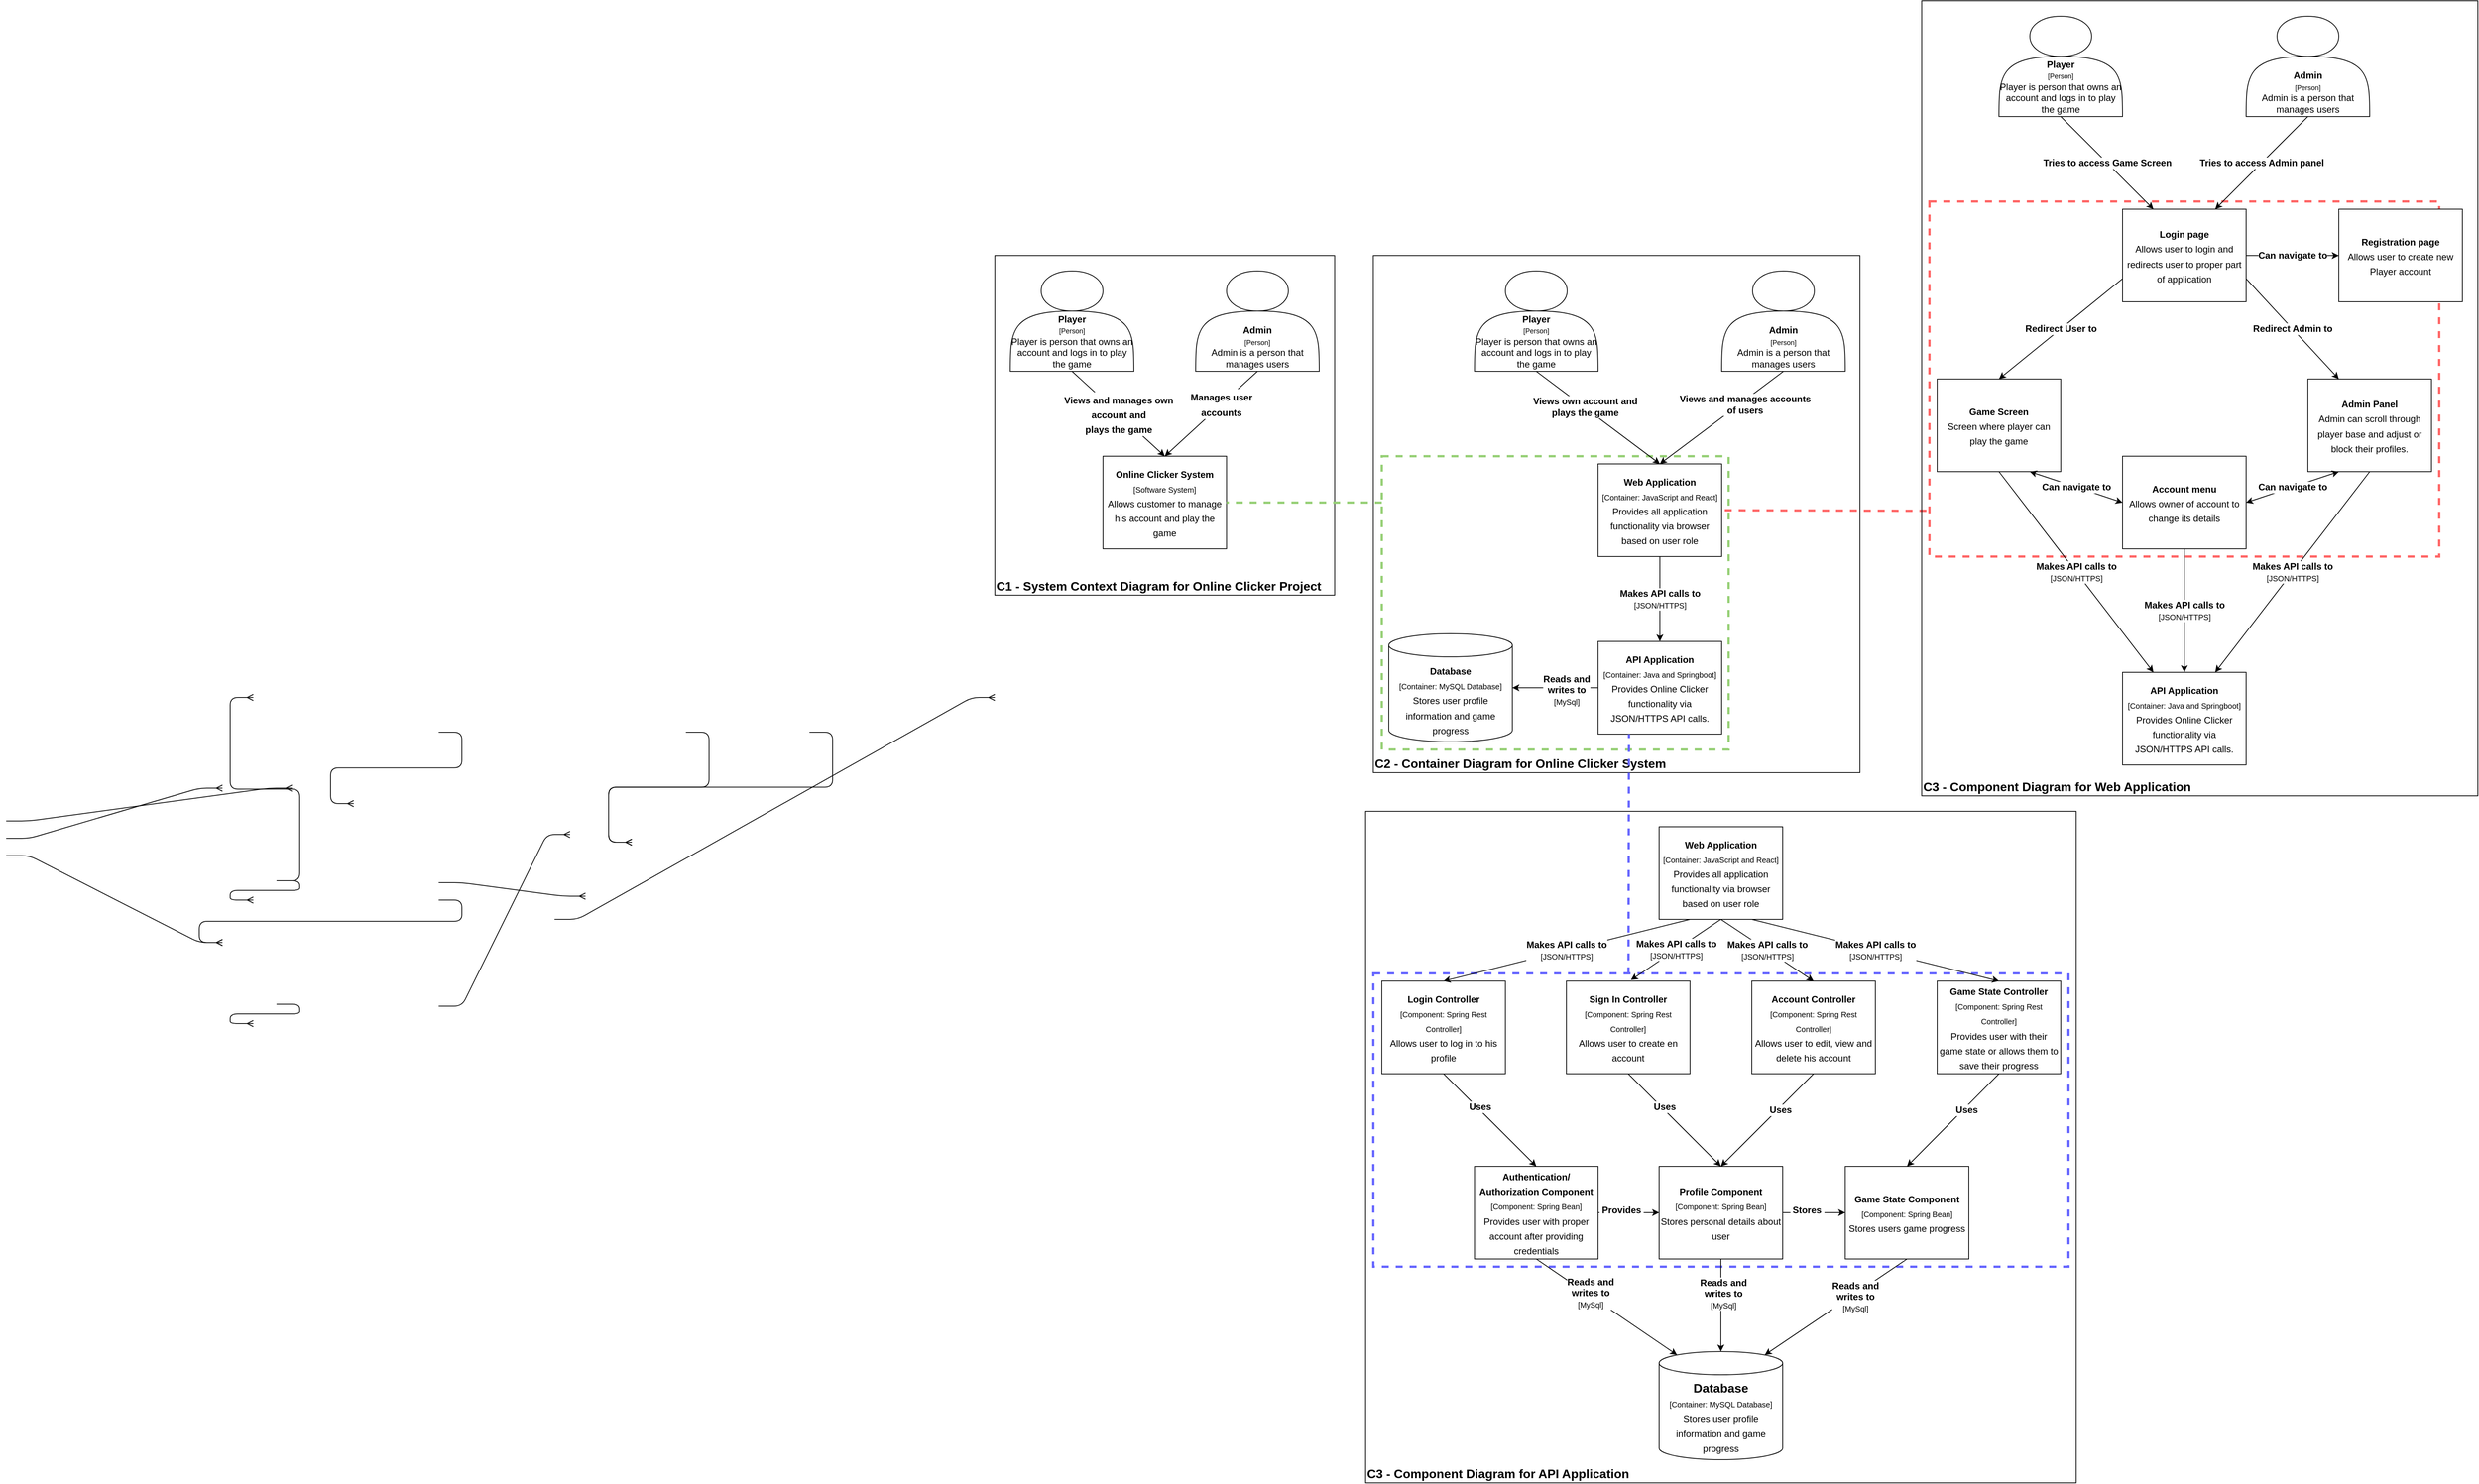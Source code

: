 <mxfile version="15.3.1" type="github">
  <diagram id="0ISwzXjFNcdZjciZv7q1" name="Page-1">
    <mxGraphModel dx="1185" dy="1831" grid="1" gridSize="10" guides="1" tooltips="1" connect="1" arrows="1" fold="1" page="1" pageScale="1" pageWidth="827" pageHeight="1169" math="0" shadow="0">
      <root>
        <mxCell id="0" />
        <mxCell id="1" parent="0" />
        <mxCell id="sYi6YhOPWc63ynp0zuxQ-147" value="" style="rounded=0;whiteSpace=wrap;html=1;fontSize=12;fillColor=none;verticalAlign=bottom;dashed=1;strokeColor=#FF6666;strokeWidth=3;" vertex="1" parent="1">
          <mxGeometry x="1350" y="-50" width="660" height="460" as="geometry" />
        </mxCell>
        <mxCell id="sYi6YhOPWc63ynp0zuxQ-122" value="&lt;span style=&quot;font-weight: 700&quot;&gt;C3 - Component Diagram for API Application&lt;/span&gt;" style="rounded=0;whiteSpace=wrap;html=1;fontSize=16;fillColor=none;verticalAlign=bottom;align=left;" vertex="1" parent="1">
          <mxGeometry x="620" y="740" width="920" height="870" as="geometry" />
        </mxCell>
        <mxCell id="sYi6YhOPWc63ynp0zuxQ-120" value="" style="rounded=0;whiteSpace=wrap;html=1;fontSize=12;fillColor=none;verticalAlign=bottom;dashed=1;strokeColor=#6666FF;strokeWidth=3;" vertex="1" parent="1">
          <mxGeometry x="630" y="950" width="900" height="380" as="geometry" />
        </mxCell>
        <mxCell id="sYi6YhOPWc63ynp0zuxQ-25" value="&lt;span style=&quot;font-weight: 700&quot;&gt;C2 - Container Diagram for Online Clicker System&lt;/span&gt;" style="rounded=0;whiteSpace=wrap;html=1;fontSize=16;fillColor=none;verticalAlign=bottom;align=left;" vertex="1" parent="1">
          <mxGeometry x="630" y="20" width="630" height="670" as="geometry" />
        </mxCell>
        <mxCell id="sYi6YhOPWc63ynp0zuxQ-30" value="" style="rounded=0;whiteSpace=wrap;html=1;fontSize=12;fillColor=none;verticalAlign=bottom;dashed=1;strokeColor=#97D077;strokeWidth=3;" vertex="1" parent="1">
          <mxGeometry x="641" y="280" width="449" height="380" as="geometry" />
        </mxCell>
        <mxCell id="sYi6YhOPWc63ynp0zuxQ-7" value="&lt;span style=&quot;font-weight: 700&quot;&gt;C1 - System Context Diagram for Online Clicker Project&lt;/span&gt;" style="rounded=0;whiteSpace=wrap;html=1;fontSize=16;fillColor=none;verticalAlign=bottom;align=left;" vertex="1" parent="1">
          <mxGeometry x="140" y="20" width="440" height="440" as="geometry" />
        </mxCell>
        <mxCell id="sYi6YhOPWc63ynp0zuxQ-5" value="&lt;font style=&quot;font-size: 12px&quot;&gt;&lt;b&gt;Views and manages own&lt;br&gt;account and &lt;br&gt;plays the game&lt;/b&gt;&lt;/font&gt;" style="rounded=0;orthogonalLoop=1;jettySize=auto;html=1;entryX=0.5;entryY=0;entryDx=0;entryDy=0;fontSize=16;exitX=0.5;exitY=1;exitDx=0;exitDy=0;" edge="1" parent="1" source="sYi6YhOPWc63ynp0zuxQ-1" target="sYi6YhOPWc63ynp0zuxQ-4">
          <mxGeometry relative="1" as="geometry" />
        </mxCell>
        <mxCell id="sYi6YhOPWc63ynp0zuxQ-1" value="&lt;b&gt;Player&lt;br&gt;&lt;/b&gt;&lt;font style=&quot;font-size: 9px&quot;&gt;[Person]&lt;br&gt;&lt;/font&gt;Player is person that owns an account and logs in to play the game" style="shape=actor;whiteSpace=wrap;html=1;verticalAlign=bottom;" vertex="1" parent="1">
          <mxGeometry x="160" y="40" width="160" height="130" as="geometry" />
        </mxCell>
        <mxCell id="sYi6YhOPWc63ynp0zuxQ-4" value="&lt;font&gt;&lt;b&gt;&lt;span style=&quot;font-size: 12px&quot;&gt;Online Clicker System&lt;/span&gt;&lt;br&gt;&lt;/b&gt;&lt;font style=&quot;font-size: 10px&quot;&gt;[Software System]&lt;/font&gt;&lt;br&gt;&lt;span style=&quot;font-size: 12px&quot;&gt;Allows customer to manage his account and play the game&lt;/span&gt;&lt;/font&gt;" style="rounded=0;whiteSpace=wrap;html=1;fontSize=16;verticalAlign=middle;" vertex="1" parent="1">
          <mxGeometry x="280" y="280" width="160" height="120" as="geometry" />
        </mxCell>
        <mxCell id="sYi6YhOPWc63ynp0zuxQ-19" style="edgeStyle=none;rounded=0;orthogonalLoop=1;jettySize=auto;html=1;fontSize=12;exitX=0.5;exitY=1;exitDx=0;exitDy=0;entryX=0.5;entryY=0;entryDx=0;entryDy=0;" edge="1" parent="1" source="sYi6YhOPWc63ynp0zuxQ-8" target="sYi6YhOPWc63ynp0zuxQ-9">
          <mxGeometry relative="1" as="geometry">
            <mxPoint x="1090" y="90" as="targetPoint" />
          </mxGeometry>
        </mxCell>
        <mxCell id="sYi6YhOPWc63ynp0zuxQ-23" value="&lt;b&gt;Views own account and&lt;br&gt;plays the game&lt;br&gt;&lt;/b&gt;" style="edgeLabel;html=1;align=center;verticalAlign=middle;resizable=0;points=[];fontSize=12;" vertex="1" connectable="0" parent="sYi6YhOPWc63ynp0zuxQ-19">
          <mxGeometry x="-0.226" y="1" relative="1" as="geometry">
            <mxPoint as="offset" />
          </mxGeometry>
        </mxCell>
        <mxCell id="sYi6YhOPWc63ynp0zuxQ-8" value="&lt;b&gt;Player&lt;br&gt;&lt;/b&gt;&lt;font style=&quot;font-size: 9px&quot;&gt;[Person]&lt;br&gt;&lt;/font&gt;Player is person that owns an account and logs in to play the game" style="shape=actor;whiteSpace=wrap;html=1;verticalAlign=bottom;" vertex="1" parent="1">
          <mxGeometry x="761" y="40" width="160" height="130" as="geometry" />
        </mxCell>
        <mxCell id="sYi6YhOPWc63ynp0zuxQ-16" value="&lt;b&gt;Makes API calls to&lt;/b&gt;&lt;br&gt;&lt;font style=&quot;font-size: 10px&quot;&gt;[JSON/HTTPS]&lt;/font&gt;" style="edgeStyle=none;rounded=0;orthogonalLoop=1;jettySize=auto;html=1;entryX=0.5;entryY=0;entryDx=0;entryDy=0;fontSize=12;" edge="1" parent="1" source="sYi6YhOPWc63ynp0zuxQ-9" target="sYi6YhOPWc63ynp0zuxQ-10">
          <mxGeometry relative="1" as="geometry" />
        </mxCell>
        <mxCell id="sYi6YhOPWc63ynp0zuxQ-9" value="&lt;b&gt;&lt;font style=&quot;font-size: 12px&quot;&gt;Web Application&lt;/font&gt;&lt;/b&gt;&lt;br&gt;&lt;span style=&quot;font-size: 10px&quot;&gt;[Container: JavaScript and React]&lt;/span&gt;&lt;br&gt;&lt;font style=&quot;font-size: 12px&quot;&gt;Provides all application functionality via browser based on user role&lt;/font&gt;" style="rounded=0;whiteSpace=wrap;html=1;fontSize=16;verticalAlign=middle;" vertex="1" parent="1">
          <mxGeometry x="921" y="290" width="160" height="120" as="geometry" />
        </mxCell>
        <mxCell id="sYi6YhOPWc63ynp0zuxQ-21" style="edgeStyle=none;rounded=0;orthogonalLoop=1;jettySize=auto;html=1;entryX=1;entryY=0.5;entryDx=0;entryDy=0;entryPerimeter=0;fontSize=12;" edge="1" parent="1" source="sYi6YhOPWc63ynp0zuxQ-10" target="sYi6YhOPWc63ynp0zuxQ-11">
          <mxGeometry relative="1" as="geometry" />
        </mxCell>
        <mxCell id="sYi6YhOPWc63ynp0zuxQ-22" value="&lt;b&gt;Reads and&lt;/b&gt;&lt;br&gt;&lt;b&gt;writes to&lt;/b&gt;&lt;br&gt;&lt;font style=&quot;font-size: 10px&quot;&gt;[MySql]&lt;/font&gt;" style="edgeLabel;html=1;align=center;verticalAlign=middle;resizable=0;points=[];fontSize=12;" vertex="1" connectable="0" parent="sYi6YhOPWc63ynp0zuxQ-21">
          <mxGeometry x="-0.25" y="3" relative="1" as="geometry">
            <mxPoint as="offset" />
          </mxGeometry>
        </mxCell>
        <mxCell id="sYi6YhOPWc63ynp0zuxQ-10" value="&lt;span style=&quot;font-size: 12px&quot;&gt;&lt;b&gt;API Application&lt;/b&gt;&lt;/span&gt;&lt;br&gt;&lt;font style=&quot;font-size: 10px&quot;&gt;[Container: Java and Springboot]&lt;/font&gt;&lt;br&gt;&lt;span style=&quot;font-size: 12px&quot;&gt;Provides Online Clicker functionality via JSON/HTTPS API calls.&lt;/span&gt;" style="rounded=0;whiteSpace=wrap;html=1;fontSize=16;verticalAlign=middle;" vertex="1" parent="1">
          <mxGeometry x="921" y="520" width="160" height="120" as="geometry" />
        </mxCell>
        <mxCell id="sYi6YhOPWc63ynp0zuxQ-11" value="&lt;b&gt;&lt;font style=&quot;font-size: 12px&quot;&gt;Database&lt;/font&gt;&lt;/b&gt;&lt;br&gt;&lt;font style=&quot;font-size: 10px&quot;&gt;[Container: MySQL Database]&lt;/font&gt;&lt;br&gt;&lt;font style=&quot;font-size: 12px&quot;&gt;Stores user profile information and game progress&lt;/font&gt;" style="shape=cylinder3;whiteSpace=wrap;html=1;boundedLbl=1;backgroundOutline=1;size=15;fontSize=16;fillColor=none;verticalAlign=bottom;" vertex="1" parent="1">
          <mxGeometry x="650" y="510" width="160" height="140" as="geometry" />
        </mxCell>
        <mxCell id="sYi6YhOPWc63ynp0zuxQ-13" style="edgeStyle=none;rounded=0;orthogonalLoop=1;jettySize=auto;html=1;entryX=0.5;entryY=0;entryDx=0;entryDy=0;fontSize=16;exitX=0.5;exitY=1;exitDx=0;exitDy=0;" edge="1" parent="1" source="sYi6YhOPWc63ynp0zuxQ-12" target="sYi6YhOPWc63ynp0zuxQ-4">
          <mxGeometry relative="1" as="geometry" />
        </mxCell>
        <mxCell id="sYi6YhOPWc63ynp0zuxQ-14" value="&lt;font style=&quot;font-size: 12px&quot;&gt;&lt;b&gt;Manages user &lt;br&gt;accounts&lt;/b&gt;&lt;/font&gt;" style="edgeLabel;html=1;align=center;verticalAlign=middle;resizable=0;points=[];fontSize=16;" vertex="1" connectable="0" parent="sYi6YhOPWc63ynp0zuxQ-13">
          <mxGeometry x="-0.226" y="-1" relative="1" as="geometry">
            <mxPoint as="offset" />
          </mxGeometry>
        </mxCell>
        <mxCell id="sYi6YhOPWc63ynp0zuxQ-12" value="&lt;b&gt;Admin&lt;br&gt;&lt;/b&gt;&lt;font style=&quot;font-size: 9px&quot;&gt;[Person]&lt;br&gt;&lt;/font&gt;Admin is a person that manages users" style="shape=actor;whiteSpace=wrap;html=1;verticalAlign=bottom;" vertex="1" parent="1">
          <mxGeometry x="400" y="40" width="160" height="130" as="geometry" />
        </mxCell>
        <mxCell id="sYi6YhOPWc63ynp0zuxQ-20" style="edgeStyle=none;rounded=0;orthogonalLoop=1;jettySize=auto;html=1;entryX=0.5;entryY=0;entryDx=0;entryDy=0;fontSize=12;exitX=0.5;exitY=1;exitDx=0;exitDy=0;" edge="1" parent="1" source="sYi6YhOPWc63ynp0zuxQ-15" target="sYi6YhOPWc63ynp0zuxQ-9">
          <mxGeometry relative="1" as="geometry" />
        </mxCell>
        <mxCell id="sYi6YhOPWc63ynp0zuxQ-24" value="&lt;b&gt;Views and manages accounts&lt;br&gt;of users&lt;br&gt;&lt;/b&gt;" style="edgeLabel;html=1;align=center;verticalAlign=middle;resizable=0;points=[];fontSize=12;" vertex="1" connectable="0" parent="sYi6YhOPWc63ynp0zuxQ-20">
          <mxGeometry x="-0.346" y="4" relative="1" as="geometry">
            <mxPoint as="offset" />
          </mxGeometry>
        </mxCell>
        <mxCell id="sYi6YhOPWc63ynp0zuxQ-15" value="&lt;b&gt;Admin&lt;br&gt;&lt;/b&gt;&lt;font style=&quot;font-size: 9px&quot;&gt;[Person]&lt;br&gt;&lt;/font&gt;Admin is a person that manages users" style="shape=actor;whiteSpace=wrap;html=1;verticalAlign=bottom;" vertex="1" parent="1">
          <mxGeometry x="1081" y="40" width="160" height="130" as="geometry" />
        </mxCell>
        <mxCell id="sYi6YhOPWc63ynp0zuxQ-32" value="" style="endArrow=none;dashed=1;html=1;strokeWidth=3;fontSize=12;entryX=1;entryY=0.5;entryDx=0;entryDy=0;strokeColor=#97D077;" edge="1" parent="1" target="sYi6YhOPWc63ynp0zuxQ-4">
          <mxGeometry width="50" height="50" relative="1" as="geometry">
            <mxPoint x="641" y="340" as="sourcePoint" />
            <mxPoint x="880" y="440" as="targetPoint" />
          </mxGeometry>
        </mxCell>
        <mxCell id="sYi6YhOPWc63ynp0zuxQ-48" value="" style="edgeStyle=entityRelationEdgeStyle;fontSize=12;html=1;endArrow=ERmany;exitX=1;exitY=0.25;exitDx=0;exitDy=0;entryX=0;entryY=0.25;entryDx=0;entryDy=0;" edge="1" parent="1" target="sYi6YhOPWc63ynp0zuxQ-44">
          <mxGeometry width="100" height="100" relative="1" as="geometry">
            <mxPoint x="-1140" y="752.5" as="sourcePoint" />
            <mxPoint x="-770" y="710" as="targetPoint" />
          </mxGeometry>
        </mxCell>
        <mxCell id="sYi6YhOPWc63ynp0zuxQ-49" value="" style="edgeStyle=entityRelationEdgeStyle;fontSize=12;html=1;endArrow=ERmany;exitX=1;exitY=0.5;exitDx=0;exitDy=0;" edge="1" parent="1" target="sYi6YhOPWc63ynp0zuxQ-46">
          <mxGeometry width="100" height="100" relative="1" as="geometry">
            <mxPoint x="-1140" y="775.0" as="sourcePoint" />
            <mxPoint x="-860" y="710" as="targetPoint" />
          </mxGeometry>
        </mxCell>
        <mxCell id="sYi6YhOPWc63ynp0zuxQ-50" value="" style="edgeStyle=entityRelationEdgeStyle;fontSize=12;html=1;endArrow=ERmany;entryX=0;entryY=0.25;entryDx=0;entryDy=0;exitX=1;exitY=0.75;exitDx=0;exitDy=0;" edge="1" parent="1" target="sYi6YhOPWc63ynp0zuxQ-40">
          <mxGeometry width="100" height="100" relative="1" as="geometry">
            <mxPoint x="-580" y="637.5" as="sourcePoint" />
            <mxPoint x="-690" y="730" as="targetPoint" />
          </mxGeometry>
        </mxCell>
        <mxCell id="sYi6YhOPWc63ynp0zuxQ-51" value="" style="edgeStyle=entityRelationEdgeStyle;fontSize=12;html=1;endArrow=ERmany;exitX=0;exitY=0.25;exitDx=0;exitDy=0;entryX=1;entryY=0.5;entryDx=0;entryDy=0;" edge="1" parent="1" source="sYi6YhOPWc63ynp0zuxQ-42">
          <mxGeometry width="100" height="100" relative="1" as="geometry">
            <mxPoint x="-790" y="830" as="sourcePoint" />
            <mxPoint x="-820" y="855.0" as="targetPoint" />
          </mxGeometry>
        </mxCell>
        <mxCell id="sYi6YhOPWc63ynp0zuxQ-52" value="" style="edgeStyle=entityRelationEdgeStyle;fontSize=12;html=1;endArrow=ERmany;entryX=1;entryY=0.25;entryDx=0;entryDy=0;exitX=0;exitY=0.75;exitDx=0;exitDy=0;" edge="1" parent="1" source="sYi6YhOPWc63ynp0zuxQ-36">
          <mxGeometry width="100" height="100" relative="1" as="geometry">
            <mxPoint x="-790" y="830" as="sourcePoint" />
            <mxPoint x="-820" y="592.5" as="targetPoint" />
          </mxGeometry>
        </mxCell>
        <mxCell id="sYi6YhOPWc63ynp0zuxQ-55" value="" style="edgeStyle=entityRelationEdgeStyle;fontSize=12;html=1;endArrow=ERmany;entryX=0;entryY=0.25;entryDx=0;entryDy=0;exitX=1;exitY=0.75;exitDx=0;exitDy=0;" edge="1" parent="1" target="sYi6YhOPWc63ynp0zuxQ-58">
          <mxGeometry width="100" height="100" relative="1" as="geometry">
            <mxPoint x="-100" y="637.5" as="sourcePoint" />
            <mxPoint x="-330" y="780" as="targetPoint" />
          </mxGeometry>
        </mxCell>
        <mxCell id="sYi6YhOPWc63ynp0zuxQ-56" value="" style="edgeStyle=entityRelationEdgeStyle;fontSize=12;html=1;endArrow=ERmany;entryX=1;entryY=0.25;entryDx=0;entryDy=0;exitX=0;exitY=0.75;exitDx=0;exitDy=0;" edge="1" parent="1" target="sYi6YhOPWc63ynp0zuxQ-40">
          <mxGeometry width="100" height="100" relative="1" as="geometry">
            <mxPoint x="-260" y="637.5" as="sourcePoint" />
            <mxPoint x="-330" y="780" as="targetPoint" />
          </mxGeometry>
        </mxCell>
        <mxCell id="sYi6YhOPWc63ynp0zuxQ-59" value="" style="edgeStyle=entityRelationEdgeStyle;fontSize=12;html=1;endArrow=ERmany;entryX=1;entryY=0.25;entryDx=0;entryDy=0;exitX=0;exitY=0.75;exitDx=0;exitDy=0;" edge="1" parent="1" source="sYi6YhOPWc63ynp0zuxQ-38">
          <mxGeometry width="100" height="100" relative="1" as="geometry">
            <mxPoint x="-430" y="880" as="sourcePoint" />
            <mxPoint x="140" y="592.5" as="targetPoint" />
          </mxGeometry>
        </mxCell>
        <mxCell id="sYi6YhOPWc63ynp0zuxQ-66" value="" style="edgeStyle=entityRelationEdgeStyle;fontSize=12;html=1;endArrow=ERmany;exitX=0;exitY=0.25;exitDx=0;exitDy=0;entryX=1;entryY=0.5;entryDx=0;entryDy=0;" edge="1" parent="1" source="sYi6YhOPWc63ynp0zuxQ-63">
          <mxGeometry width="100" height="100" relative="1" as="geometry">
            <mxPoint x="-790" y="990" as="sourcePoint" />
            <mxPoint x="-820" y="1015" as="targetPoint" />
          </mxGeometry>
        </mxCell>
        <mxCell id="sYi6YhOPWc63ynp0zuxQ-67" value="" style="edgeStyle=entityRelationEdgeStyle;fontSize=12;html=1;endArrow=ERmany;entryX=1;entryY=0;entryDx=0;entryDy=0;exitX=1;exitY=0.5;exitDx=0;exitDy=0;" edge="1" parent="1" target="sYi6YhOPWc63ynp0zuxQ-63">
          <mxGeometry width="100" height="100" relative="1" as="geometry">
            <mxPoint x="-580" y="855.0" as="sourcePoint" />
            <mxPoint x="-860" y="910" as="targetPoint" />
          </mxGeometry>
        </mxCell>
        <mxCell id="sYi6YhOPWc63ynp0zuxQ-68" value="" style="edgeStyle=entityRelationEdgeStyle;fontSize=12;html=1;endArrow=ERmany;entryX=0;entryY=0.25;entryDx=0;entryDy=0;exitX=1;exitY=0.75;exitDx=0;exitDy=0;" edge="1" parent="1" target="sYi6YhOPWc63ynp0zuxQ-65">
          <mxGeometry width="100" height="100" relative="1" as="geometry">
            <mxPoint x="-1140" y="797.5" as="sourcePoint" />
            <mxPoint x="-860" y="910" as="targetPoint" />
          </mxGeometry>
        </mxCell>
        <mxCell id="sYi6YhOPWc63ynp0zuxQ-71" value="" style="edgeStyle=entityRelationEdgeStyle;fontSize=12;html=1;endArrow=ERmany;exitX=1;exitY=0.25;exitDx=0;exitDy=0;entryX=0;entryY=0.5;entryDx=0;entryDy=0;" edge="1" parent="1" target="sYi6YhOPWc63ynp0zuxQ-70">
          <mxGeometry width="100" height="100" relative="1" as="geometry">
            <mxPoint x="-580" y="992.5" as="sourcePoint" />
            <mxPoint x="-410" y="770" as="targetPoint" />
          </mxGeometry>
        </mxCell>
        <mxCell id="sYi6YhOPWc63ynp0zuxQ-76" value="" style="edgeStyle=entityRelationEdgeStyle;fontSize=12;html=1;endArrow=ERmany;entryX=0;entryY=0.75;entryDx=0;entryDy=0;exitX=1;exitY=0.25;exitDx=0;exitDy=0;" edge="1" parent="1" target="sYi6YhOPWc63ynp0zuxQ-75">
          <mxGeometry width="100" height="100" relative="1" as="geometry">
            <mxPoint x="-580" y="832.5" as="sourcePoint" />
            <mxPoint x="-390" y="850" as="targetPoint" />
          </mxGeometry>
        </mxCell>
        <mxCell id="sYi6YhOPWc63ynp0zuxQ-80" value="&lt;b&gt;Database&lt;/b&gt;&lt;br&gt;&lt;font style=&quot;font-size: 10px&quot;&gt;[Container: MySQL Database]&lt;/font&gt;&lt;br&gt;&lt;font style=&quot;font-size: 12px&quot;&gt;Stores user profile information and game progress&lt;/font&gt;" style="shape=cylinder3;whiteSpace=wrap;html=1;boundedLbl=1;backgroundOutline=1;size=15;fontSize=16;fillColor=none;verticalAlign=bottom;" vertex="1" parent="1">
          <mxGeometry x="1000" y="1440" width="160" height="140" as="geometry" />
        </mxCell>
        <mxCell id="sYi6YhOPWc63ynp0zuxQ-81" value="&lt;b&gt;&lt;font style=&quot;font-size: 12px&quot;&gt;Web Application&lt;/font&gt;&lt;/b&gt;&lt;br&gt;&lt;span style=&quot;font-size: 10px&quot;&gt;[Container: JavaScript and React]&lt;/span&gt;&lt;br&gt;&lt;font style=&quot;font-size: 12px&quot;&gt;Provides all application functionality via browser based on user role&lt;/font&gt;" style="rounded=0;whiteSpace=wrap;html=1;fontSize=16;verticalAlign=middle;" vertex="1" parent="1">
          <mxGeometry x="1000" y="760" width="160" height="120" as="geometry" />
        </mxCell>
        <mxCell id="sYi6YhOPWc63ynp0zuxQ-82" value="&lt;span style=&quot;font-size: 12px&quot;&gt;&lt;b&gt;Sign In Controller&lt;/b&gt;&lt;/span&gt;&lt;br&gt;&lt;span style=&quot;font-size: 10px&quot;&gt;[Component: Spring Rest Controller]&lt;/span&gt;&lt;br&gt;&lt;font style=&quot;font-size: 12px&quot;&gt;Allows user to create en account&lt;/font&gt;" style="rounded=0;whiteSpace=wrap;html=1;fontSize=16;verticalAlign=middle;" vertex="1" parent="1">
          <mxGeometry x="880" y="960" width="160" height="120" as="geometry" />
        </mxCell>
        <mxCell id="sYi6YhOPWc63ynp0zuxQ-83" value="&lt;span style=&quot;font-weight: bold ; font-size: 12px&quot;&gt;Login Controller&lt;/span&gt;&lt;br&gt;&lt;font style=&quot;font-size: 10px&quot;&gt;[Component: Spring Rest Controller]&lt;/font&gt;&lt;br&gt;&lt;span style=&quot;font-size: 12px&quot;&gt;Allows user to log in to his profile&lt;/span&gt;" style="rounded=0;whiteSpace=wrap;html=1;fontSize=16;verticalAlign=middle;" vertex="1" parent="1">
          <mxGeometry x="641" y="960" width="160" height="120" as="geometry" />
        </mxCell>
        <mxCell id="sYi6YhOPWc63ynp0zuxQ-84" value="&lt;span style=&quot;font-size: 12px&quot;&gt;&lt;b&gt;Game State Controller&lt;/b&gt;&lt;/span&gt;&lt;br&gt;&lt;font style=&quot;font-size: 10px&quot;&gt;[Component: Spring Rest Controller]&lt;/font&gt;&lt;br&gt;&lt;span style=&quot;font-size: 12px&quot;&gt;Provides user with their game state or allows them to save their progress&lt;/span&gt;" style="rounded=0;whiteSpace=wrap;html=1;fontSize=16;verticalAlign=middle;" vertex="1" parent="1">
          <mxGeometry x="1360" y="960" width="160" height="120" as="geometry" />
        </mxCell>
        <mxCell id="sYi6YhOPWc63ynp0zuxQ-85" value="&lt;span style=&quot;font-size: 12px&quot;&gt;&lt;b&gt;Authentication/ Authorization Component&lt;/b&gt;&lt;/span&gt;&lt;br&gt;&lt;font style=&quot;font-size: 10px&quot;&gt;[Component: Spring Bean]&lt;/font&gt;&lt;br&gt;&lt;span style=&quot;font-size: 12px&quot;&gt;Provides user with proper account after providing credentials&lt;/span&gt;" style="rounded=0;whiteSpace=wrap;html=1;fontSize=16;verticalAlign=middle;" vertex="1" parent="1">
          <mxGeometry x="761" y="1200" width="160" height="120" as="geometry" />
        </mxCell>
        <mxCell id="sYi6YhOPWc63ynp0zuxQ-86" value="&lt;span style=&quot;font-size: 12px&quot;&gt;&lt;b&gt;Profile Component&lt;/b&gt;&lt;/span&gt;&lt;br&gt;&lt;font style=&quot;font-size: 10px&quot;&gt;[Component: Spring Bean]&lt;/font&gt;&lt;br&gt;&lt;span style=&quot;font-size: 12px&quot;&gt;Stores personal details about user&lt;/span&gt;" style="rounded=0;whiteSpace=wrap;html=1;fontSize=16;verticalAlign=middle;" vertex="1" parent="1">
          <mxGeometry x="1000" y="1200" width="160" height="120" as="geometry" />
        </mxCell>
        <mxCell id="sYi6YhOPWc63ynp0zuxQ-87" style="edgeStyle=none;rounded=0;orthogonalLoop=1;jettySize=auto;html=1;entryX=0.5;entryY=0;entryDx=0;entryDy=0;entryPerimeter=0;fontSize=12;exitX=0.5;exitY=1;exitDx=0;exitDy=0;" edge="1" parent="1" source="sYi6YhOPWc63ynp0zuxQ-86" target="sYi6YhOPWc63ynp0zuxQ-80">
          <mxGeometry relative="1" as="geometry">
            <mxPoint x="820" y="1450" as="sourcePoint" />
            <mxPoint x="641" y="1450" as="targetPoint" />
          </mxGeometry>
        </mxCell>
        <mxCell id="sYi6YhOPWc63ynp0zuxQ-88" value="&lt;b&gt;Reads and&lt;/b&gt;&lt;br&gt;&lt;b&gt;writes to&lt;/b&gt;&lt;br&gt;&lt;font style=&quot;font-size: 10px&quot;&gt;[MySql]&lt;/font&gt;" style="edgeLabel;html=1;align=center;verticalAlign=middle;resizable=0;points=[];fontSize=12;" vertex="1" connectable="0" parent="sYi6YhOPWc63ynp0zuxQ-87">
          <mxGeometry x="-0.25" y="3" relative="1" as="geometry">
            <mxPoint as="offset" />
          </mxGeometry>
        </mxCell>
        <mxCell id="sYi6YhOPWc63ynp0zuxQ-89" style="edgeStyle=none;rounded=0;orthogonalLoop=1;jettySize=auto;html=1;entryX=0.145;entryY=0;entryDx=0;entryDy=4.35;entryPerimeter=0;fontSize=12;exitX=0.5;exitY=1;exitDx=0;exitDy=0;" edge="1" parent="1" source="sYi6YhOPWc63ynp0zuxQ-85" target="sYi6YhOPWc63ynp0zuxQ-80">
          <mxGeometry relative="1" as="geometry">
            <mxPoint x="1210" y="1330" as="sourcePoint" />
            <mxPoint x="1126.8" y="1454.35" as="targetPoint" />
          </mxGeometry>
        </mxCell>
        <mxCell id="sYi6YhOPWc63ynp0zuxQ-90" value="&lt;b&gt;Reads and&lt;/b&gt;&lt;br&gt;&lt;b&gt;writes to&lt;/b&gt;&lt;br&gt;&lt;font style=&quot;font-size: 10px&quot;&gt;[MySql]&lt;/font&gt;" style="edgeLabel;html=1;align=center;verticalAlign=middle;resizable=0;points=[];fontSize=12;" vertex="1" connectable="0" parent="sYi6YhOPWc63ynp0zuxQ-89">
          <mxGeometry x="-0.25" y="3" relative="1" as="geometry">
            <mxPoint as="offset" />
          </mxGeometry>
        </mxCell>
        <mxCell id="sYi6YhOPWc63ynp0zuxQ-93" style="edgeStyle=none;rounded=0;orthogonalLoop=1;jettySize=auto;html=1;fontSize=12;exitX=0.5;exitY=1;exitDx=0;exitDy=0;entryX=0.5;entryY=0;entryDx=0;entryDy=0;" edge="1" parent="1" source="sYi6YhOPWc63ynp0zuxQ-82" target="sYi6YhOPWc63ynp0zuxQ-86">
          <mxGeometry relative="1" as="geometry">
            <mxPoint x="1210" y="1330" as="sourcePoint" />
            <mxPoint x="1200" y="1200" as="targetPoint" />
          </mxGeometry>
        </mxCell>
        <mxCell id="sYi6YhOPWc63ynp0zuxQ-94" value="&lt;b&gt;Uses&lt;/b&gt;" style="edgeLabel;html=1;align=center;verticalAlign=middle;resizable=0;points=[];fontSize=12;" vertex="1" connectable="0" parent="sYi6YhOPWc63ynp0zuxQ-93">
          <mxGeometry x="-0.25" y="3" relative="1" as="geometry">
            <mxPoint as="offset" />
          </mxGeometry>
        </mxCell>
        <mxCell id="sYi6YhOPWc63ynp0zuxQ-95" style="edgeStyle=none;rounded=0;orthogonalLoop=1;jettySize=auto;html=1;entryX=0.5;entryY=0;entryDx=0;entryDy=0;fontSize=12;exitX=0.5;exitY=1;exitDx=0;exitDy=0;" edge="1" parent="1" source="sYi6YhOPWc63ynp0zuxQ-84" target="sYi6YhOPWc63ynp0zuxQ-99">
          <mxGeometry relative="1" as="geometry">
            <mxPoint x="1220" y="1340" as="sourcePoint" />
            <mxPoint x="1136.8" y="1464.35" as="targetPoint" />
          </mxGeometry>
        </mxCell>
        <mxCell id="sYi6YhOPWc63ynp0zuxQ-96" value="&lt;b&gt;Uses&lt;/b&gt;" style="edgeLabel;html=1;align=center;verticalAlign=middle;resizable=0;points=[];fontSize=12;" vertex="1" connectable="0" parent="sYi6YhOPWc63ynp0zuxQ-95">
          <mxGeometry x="-0.25" y="3" relative="1" as="geometry">
            <mxPoint as="offset" />
          </mxGeometry>
        </mxCell>
        <mxCell id="sYi6YhOPWc63ynp0zuxQ-97" style="edgeStyle=none;rounded=0;orthogonalLoop=1;jettySize=auto;html=1;fontSize=12;exitX=0.5;exitY=1;exitDx=0;exitDy=0;entryX=0.5;entryY=0;entryDx=0;entryDy=0;" edge="1" parent="1" source="sYi6YhOPWc63ynp0zuxQ-83" target="sYi6YhOPWc63ynp0zuxQ-85">
          <mxGeometry relative="1" as="geometry">
            <mxPoint x="1230" y="1350" as="sourcePoint" />
            <mxPoint x="920" y="1200" as="targetPoint" />
          </mxGeometry>
        </mxCell>
        <mxCell id="sYi6YhOPWc63ynp0zuxQ-98" value="&lt;b&gt;Uses&lt;/b&gt;" style="edgeLabel;html=1;align=center;verticalAlign=middle;resizable=0;points=[];fontSize=12;" vertex="1" connectable="0" parent="sYi6YhOPWc63ynp0zuxQ-97">
          <mxGeometry x="-0.25" y="3" relative="1" as="geometry">
            <mxPoint as="offset" />
          </mxGeometry>
        </mxCell>
        <mxCell id="sYi6YhOPWc63ynp0zuxQ-99" value="&lt;span style=&quot;font-size: 12px&quot;&gt;&lt;b&gt;Game State Component&lt;/b&gt;&lt;/span&gt;&lt;br&gt;&lt;font style=&quot;font-size: 10px&quot;&gt;[Component: Spring Bean]&lt;/font&gt;&lt;br&gt;&lt;span style=&quot;font-size: 12px&quot;&gt;Stores users game progress&lt;/span&gt;" style="rounded=0;whiteSpace=wrap;html=1;fontSize=16;verticalAlign=middle;" vertex="1" parent="1">
          <mxGeometry x="1241" y="1200" width="160" height="120" as="geometry" />
        </mxCell>
        <mxCell id="sYi6YhOPWc63ynp0zuxQ-102" style="edgeStyle=none;rounded=0;orthogonalLoop=1;jettySize=auto;html=1;entryX=0.855;entryY=0;entryDx=0;entryDy=4.35;entryPerimeter=0;fontSize=12;exitX=0.5;exitY=1;exitDx=0;exitDy=0;" edge="1" parent="1" source="sYi6YhOPWc63ynp0zuxQ-99" target="sYi6YhOPWc63ynp0zuxQ-80">
          <mxGeometry relative="1" as="geometry">
            <mxPoint x="1317" y="1380" as="sourcePoint" />
            <mxPoint x="1320.66" y="1440" as="targetPoint" />
          </mxGeometry>
        </mxCell>
        <mxCell id="sYi6YhOPWc63ynp0zuxQ-103" value="&lt;b&gt;Reads and&lt;/b&gt;&lt;br&gt;&lt;b&gt;writes to&lt;/b&gt;&lt;br&gt;&lt;font style=&quot;font-size: 10px&quot;&gt;[MySql]&lt;/font&gt;" style="edgeLabel;html=1;align=center;verticalAlign=middle;resizable=0;points=[];fontSize=12;" vertex="1" connectable="0" parent="sYi6YhOPWc63ynp0zuxQ-102">
          <mxGeometry x="-0.25" y="3" relative="1" as="geometry">
            <mxPoint as="offset" />
          </mxGeometry>
        </mxCell>
        <mxCell id="sYi6YhOPWc63ynp0zuxQ-104" value="&lt;span style=&quot;font-size: 12px&quot;&gt;&lt;b&gt;Account Controller&lt;/b&gt;&lt;/span&gt;&lt;br&gt;&lt;font style=&quot;font-size: 10px&quot;&gt;[Component: Spring Rest Controller]&lt;/font&gt;&lt;br&gt;&lt;span style=&quot;font-size: 12px&quot;&gt;Allows user to edit, view and delete his account&lt;/span&gt;&lt;br&gt;" style="rounded=0;whiteSpace=wrap;html=1;fontSize=16;verticalAlign=middle;" vertex="1" parent="1">
          <mxGeometry x="1120" y="960" width="160" height="120" as="geometry" />
        </mxCell>
        <mxCell id="sYi6YhOPWc63ynp0zuxQ-105" style="edgeStyle=none;rounded=0;orthogonalLoop=1;jettySize=auto;html=1;fontSize=12;exitX=0.5;exitY=1;exitDx=0;exitDy=0;entryX=0.5;entryY=0;entryDx=0;entryDy=0;" edge="1" parent="1" source="sYi6YhOPWc63ynp0zuxQ-104" target="sYi6YhOPWc63ynp0zuxQ-86">
          <mxGeometry relative="1" as="geometry">
            <mxPoint x="970" y="1090" as="sourcePoint" />
            <mxPoint x="1090" y="1210" as="targetPoint" />
          </mxGeometry>
        </mxCell>
        <mxCell id="sYi6YhOPWc63ynp0zuxQ-106" value="&lt;b&gt;Uses&lt;/b&gt;" style="edgeLabel;html=1;align=center;verticalAlign=middle;resizable=0;points=[];fontSize=12;" vertex="1" connectable="0" parent="sYi6YhOPWc63ynp0zuxQ-105">
          <mxGeometry x="-0.25" y="3" relative="1" as="geometry">
            <mxPoint as="offset" />
          </mxGeometry>
        </mxCell>
        <mxCell id="sYi6YhOPWc63ynp0zuxQ-107" style="edgeStyle=none;rounded=0;orthogonalLoop=1;jettySize=auto;html=1;fontSize=12;exitX=1;exitY=0.5;exitDx=0;exitDy=0;entryX=0;entryY=0.5;entryDx=0;entryDy=0;" edge="1" parent="1" source="sYi6YhOPWc63ynp0zuxQ-86" target="sYi6YhOPWc63ynp0zuxQ-99">
          <mxGeometry relative="1" as="geometry">
            <mxPoint x="980" y="1100" as="sourcePoint" />
            <mxPoint x="1240" y="1260" as="targetPoint" />
          </mxGeometry>
        </mxCell>
        <mxCell id="sYi6YhOPWc63ynp0zuxQ-108" value="&lt;b&gt;&amp;nbsp;Stores&amp;nbsp;&lt;/b&gt;" style="edgeLabel;html=1;align=center;verticalAlign=middle;resizable=0;points=[];fontSize=12;" vertex="1" connectable="0" parent="sYi6YhOPWc63ynp0zuxQ-107">
          <mxGeometry x="-0.25" y="3" relative="1" as="geometry">
            <mxPoint as="offset" />
          </mxGeometry>
        </mxCell>
        <mxCell id="sYi6YhOPWc63ynp0zuxQ-111" value="&lt;b&gt;Makes API calls to&lt;/b&gt;&lt;br&gt;&lt;font style=&quot;font-size: 10px&quot;&gt;[JSON/HTTPS]&lt;/font&gt;" style="edgeStyle=none;rounded=0;orthogonalLoop=1;jettySize=auto;html=1;entryX=0.5;entryY=0;entryDx=0;entryDy=0;fontSize=12;exitX=0.25;exitY=1;exitDx=0;exitDy=0;" edge="1" parent="1" source="sYi6YhOPWc63ynp0zuxQ-81" target="sYi6YhOPWc63ynp0zuxQ-83">
          <mxGeometry relative="1" as="geometry">
            <mxPoint x="1011" y="420" as="sourcePoint" />
            <mxPoint x="1011" y="530" as="targetPoint" />
          </mxGeometry>
        </mxCell>
        <mxCell id="sYi6YhOPWc63ynp0zuxQ-113" value="&lt;b&gt;Makes API calls to&lt;/b&gt;&lt;br&gt;&lt;font style=&quot;font-size: 10px&quot;&gt;[JSON/HTTPS]&lt;/font&gt;" style="edgeStyle=none;rounded=0;orthogonalLoop=1;jettySize=auto;html=1;entryX=0.522;entryY=-0.011;entryDx=0;entryDy=0;fontSize=12;exitX=0.5;exitY=1;exitDx=0;exitDy=0;entryPerimeter=0;" edge="1" parent="1" source="sYi6YhOPWc63ynp0zuxQ-81" target="sYi6YhOPWc63ynp0zuxQ-82">
          <mxGeometry relative="1" as="geometry">
            <mxPoint x="1080" y="930" as="sourcePoint" />
            <mxPoint x="731" y="970" as="targetPoint" />
          </mxGeometry>
        </mxCell>
        <mxCell id="sYi6YhOPWc63ynp0zuxQ-114" value="&lt;b&gt;Makes API calls to&lt;/b&gt;&lt;br&gt;&lt;font style=&quot;font-size: 10px&quot;&gt;[JSON/HTTPS]&lt;/font&gt;" style="edgeStyle=none;rounded=0;orthogonalLoop=1;jettySize=auto;html=1;entryX=0.5;entryY=0;entryDx=0;entryDy=0;fontSize=12;exitX=0.5;exitY=1;exitDx=0;exitDy=0;" edge="1" parent="1" source="sYi6YhOPWc63ynp0zuxQ-81" target="sYi6YhOPWc63ynp0zuxQ-104">
          <mxGeometry relative="1" as="geometry">
            <mxPoint x="1090" y="900" as="sourcePoint" />
            <mxPoint x="741" y="980" as="targetPoint" />
          </mxGeometry>
        </mxCell>
        <mxCell id="sYi6YhOPWc63ynp0zuxQ-115" value="&lt;b&gt;Makes API calls to&lt;/b&gt;&lt;br&gt;&lt;font style=&quot;font-size: 10px&quot;&gt;[JSON/HTTPS]&lt;/font&gt;" style="edgeStyle=none;rounded=0;orthogonalLoop=1;jettySize=auto;html=1;fontSize=12;exitX=0.75;exitY=1;exitDx=0;exitDy=0;entryX=0.5;entryY=0;entryDx=0;entryDy=0;" edge="1" parent="1" source="sYi6YhOPWc63ynp0zuxQ-81" target="sYi6YhOPWc63ynp0zuxQ-84">
          <mxGeometry relative="1" as="geometry">
            <mxPoint x="1070" y="910" as="sourcePoint" />
            <mxPoint x="1390" y="950" as="targetPoint" />
          </mxGeometry>
        </mxCell>
        <mxCell id="sYi6YhOPWc63ynp0zuxQ-117" style="edgeStyle=none;rounded=0;orthogonalLoop=1;jettySize=auto;html=1;fontSize=12;exitX=1;exitY=0.5;exitDx=0;exitDy=0;entryX=0;entryY=0.5;entryDx=0;entryDy=0;" edge="1" parent="1" source="sYi6YhOPWc63ynp0zuxQ-85" target="sYi6YhOPWc63ynp0zuxQ-86">
          <mxGeometry relative="1" as="geometry">
            <mxPoint x="1170" y="1270" as="sourcePoint" />
            <mxPoint x="1251" y="1270" as="targetPoint" />
          </mxGeometry>
        </mxCell>
        <mxCell id="sYi6YhOPWc63ynp0zuxQ-118" value="&lt;b&gt;&amp;nbsp;Provides&amp;nbsp;&lt;/b&gt;" style="edgeLabel;html=1;align=center;verticalAlign=middle;resizable=0;points=[];fontSize=12;" vertex="1" connectable="0" parent="sYi6YhOPWc63ynp0zuxQ-117">
          <mxGeometry x="-0.25" y="3" relative="1" as="geometry">
            <mxPoint as="offset" />
          </mxGeometry>
        </mxCell>
        <mxCell id="sYi6YhOPWc63ynp0zuxQ-121" value="" style="endArrow=none;dashed=1;html=1;strokeWidth=3;fontSize=12;entryX=0.25;entryY=1;entryDx=0;entryDy=0;strokeColor=#6666FF;exitX=0.367;exitY=0.003;exitDx=0;exitDy=0;exitPerimeter=0;" edge="1" parent="1" source="sYi6YhOPWc63ynp0zuxQ-120" target="sYi6YhOPWc63ynp0zuxQ-10">
          <mxGeometry width="50" height="50" relative="1" as="geometry">
            <mxPoint x="651" y="350" as="sourcePoint" />
            <mxPoint x="450" y="350" as="targetPoint" />
          </mxGeometry>
        </mxCell>
        <mxCell id="sYi6YhOPWc63ynp0zuxQ-125" value="&lt;b&gt;Admin&lt;br&gt;&lt;/b&gt;&lt;font style=&quot;font-size: 9px&quot;&gt;[Person]&lt;br&gt;&lt;/font&gt;Admin is a person that manages users" style="shape=actor;whiteSpace=wrap;html=1;verticalAlign=bottom;" vertex="1" parent="1">
          <mxGeometry x="1760" y="-290" width="160" height="130" as="geometry" />
        </mxCell>
        <mxCell id="sYi6YhOPWc63ynp0zuxQ-126" value="&lt;b&gt;Player&lt;br&gt;&lt;/b&gt;&lt;font style=&quot;font-size: 9px&quot;&gt;[Person]&lt;br&gt;&lt;/font&gt;Player is person that owns an account and logs in to play the game" style="shape=actor;whiteSpace=wrap;html=1;verticalAlign=bottom;" vertex="1" parent="1">
          <mxGeometry x="1440" y="-290" width="160" height="130" as="geometry" />
        </mxCell>
        <mxCell id="sYi6YhOPWc63ynp0zuxQ-127" value="&lt;span style=&quot;font-size: 12px&quot;&gt;&lt;b&gt;API Application&lt;/b&gt;&lt;/span&gt;&lt;br&gt;&lt;font style=&quot;font-size: 10px&quot;&gt;[Container: Java and Springboot]&lt;/font&gt;&lt;br&gt;&lt;span style=&quot;font-size: 12px&quot;&gt;Provides Online Clicker functionality via JSON/HTTPS API calls.&lt;/span&gt;" style="rounded=0;whiteSpace=wrap;html=1;fontSize=16;verticalAlign=middle;" vertex="1" parent="1">
          <mxGeometry x="1600" y="560" width="160" height="120" as="geometry" />
        </mxCell>
        <mxCell id="sYi6YhOPWc63ynp0zuxQ-128" value="&lt;b&gt;Makes API calls to&lt;/b&gt;&lt;br&gt;&lt;font style=&quot;font-size: 10px&quot;&gt;[JSON/HTTPS]&lt;/font&gt;" style="edgeStyle=none;rounded=0;orthogonalLoop=1;jettySize=auto;html=1;entryX=0.25;entryY=0;entryDx=0;entryDy=0;fontSize=12;exitX=0.5;exitY=1;exitDx=0;exitDy=0;" edge="1" parent="1" source="sYi6YhOPWc63ynp0zuxQ-130" target="sYi6YhOPWc63ynp0zuxQ-127">
          <mxGeometry relative="1" as="geometry">
            <mxPoint x="1490" y="430.0" as="sourcePoint" />
            <mxPoint x="1490" y="540.0" as="targetPoint" />
          </mxGeometry>
        </mxCell>
        <mxCell id="sYi6YhOPWc63ynp0zuxQ-129" value="&lt;span style=&quot;font-size: 12px&quot;&gt;&lt;b&gt;Login page&lt;/b&gt;&lt;br&gt;Allows user to login and redirects user to proper part of application&lt;br&gt;&lt;/span&gt;" style="rounded=0;whiteSpace=wrap;html=1;fontSize=16;verticalAlign=middle;" vertex="1" parent="1">
          <mxGeometry x="1600" y="-40" width="160" height="120" as="geometry" />
        </mxCell>
        <mxCell id="sYi6YhOPWc63ynp0zuxQ-130" value="&lt;span style=&quot;font-size: 12px&quot;&gt;&lt;b&gt;Game Screen&lt;/b&gt;&lt;br&gt;Screen where player can play the game&lt;br&gt;&lt;/span&gt;" style="rounded=0;whiteSpace=wrap;html=1;fontSize=16;verticalAlign=middle;" vertex="1" parent="1">
          <mxGeometry x="1360" y="180" width="160" height="120" as="geometry" />
        </mxCell>
        <mxCell id="sYi6YhOPWc63ynp0zuxQ-131" value="&lt;span style=&quot;font-size: 12px&quot;&gt;&lt;b&gt;Account menu&lt;/b&gt;&lt;br&gt;Allows owner of account to change its details&lt;br&gt;&lt;/span&gt;" style="rounded=0;whiteSpace=wrap;html=1;fontSize=16;verticalAlign=middle;" vertex="1" parent="1">
          <mxGeometry x="1600" y="280" width="160" height="120" as="geometry" />
        </mxCell>
        <mxCell id="sYi6YhOPWc63ynp0zuxQ-132" value="&lt;span style=&quot;font-size: 12px&quot;&gt;&lt;b&gt;Admin Panel&lt;/b&gt;&lt;br&gt;Admin can scroll through player base and adjust or block their profiles.&lt;br&gt;&lt;/span&gt;" style="rounded=0;whiteSpace=wrap;html=1;fontSize=16;verticalAlign=middle;" vertex="1" parent="1">
          <mxGeometry x="1840" y="180" width="160" height="120" as="geometry" />
        </mxCell>
        <mxCell id="sYi6YhOPWc63ynp0zuxQ-133" value="&lt;b&gt;Makes API calls to&lt;/b&gt;&lt;br&gt;&lt;font style=&quot;font-size: 10px&quot;&gt;[JSON/HTTPS]&lt;/font&gt;" style="edgeStyle=none;rounded=0;orthogonalLoop=1;jettySize=auto;html=1;entryX=0.75;entryY=0;entryDx=0;entryDy=0;fontSize=12;exitX=0.5;exitY=1;exitDx=0;exitDy=0;" edge="1" parent="1" source="sYi6YhOPWc63ynp0zuxQ-132" target="sYi6YhOPWc63ynp0zuxQ-127">
          <mxGeometry relative="1" as="geometry">
            <mxPoint x="1450" y="290" as="sourcePoint" />
            <mxPoint x="1610" y="600" as="targetPoint" />
          </mxGeometry>
        </mxCell>
        <mxCell id="sYi6YhOPWc63ynp0zuxQ-134" value="&lt;b&gt;Makes API calls to&lt;/b&gt;&lt;br&gt;&lt;font style=&quot;font-size: 10px&quot;&gt;[JSON/HTTPS]&lt;/font&gt;" style="edgeStyle=none;rounded=0;orthogonalLoop=1;jettySize=auto;html=1;entryX=0.5;entryY=0;entryDx=0;entryDy=0;fontSize=12;exitX=0.5;exitY=1;exitDx=0;exitDy=0;" edge="1" parent="1" source="sYi6YhOPWc63ynp0zuxQ-131" target="sYi6YhOPWc63ynp0zuxQ-127">
          <mxGeometry relative="1" as="geometry">
            <mxPoint x="1930" y="290" as="sourcePoint" />
            <mxPoint x="1770" y="600" as="targetPoint" />
          </mxGeometry>
        </mxCell>
        <mxCell id="sYi6YhOPWc63ynp0zuxQ-136" value="&lt;b&gt;Can navigate to&lt;/b&gt;" style="edgeStyle=none;rounded=0;orthogonalLoop=1;jettySize=auto;html=1;entryX=1;entryY=0.5;entryDx=0;entryDy=0;fontSize=12;exitX=0.25;exitY=1;exitDx=0;exitDy=0;startArrow=classic;startFill=1;" edge="1" parent="1" source="sYi6YhOPWc63ynp0zuxQ-132" target="sYi6YhOPWc63ynp0zuxQ-131">
          <mxGeometry relative="1" as="geometry">
            <mxPoint x="1940" y="300" as="sourcePoint" />
            <mxPoint x="1780" y="610" as="targetPoint" />
          </mxGeometry>
        </mxCell>
        <mxCell id="sYi6YhOPWc63ynp0zuxQ-137" value="&lt;b&gt;Can navigate to&lt;/b&gt;" style="edgeStyle=none;rounded=0;orthogonalLoop=1;jettySize=auto;html=1;entryX=0;entryY=0.5;entryDx=0;entryDy=0;fontSize=12;exitX=0.75;exitY=1;exitDx=0;exitDy=0;startArrow=classic;startFill=1;" edge="1" parent="1" source="sYi6YhOPWc63ynp0zuxQ-130" target="sYi6YhOPWc63ynp0zuxQ-131">
          <mxGeometry relative="1" as="geometry">
            <mxPoint x="1850" y="190" as="sourcePoint" />
            <mxPoint x="1770" y="350" as="targetPoint" />
          </mxGeometry>
        </mxCell>
        <mxCell id="sYi6YhOPWc63ynp0zuxQ-138" value="&lt;b&gt;Redirect User to&lt;/b&gt;" style="edgeStyle=none;rounded=0;orthogonalLoop=1;jettySize=auto;html=1;entryX=0.5;entryY=0;entryDx=0;entryDy=0;fontSize=12;exitX=0;exitY=0.75;exitDx=0;exitDy=0;" edge="1" parent="1" source="sYi6YhOPWc63ynp0zuxQ-129" target="sYi6YhOPWc63ynp0zuxQ-130">
          <mxGeometry relative="1" as="geometry">
            <mxPoint x="1860" y="200" as="sourcePoint" />
            <mxPoint x="1780" y="360" as="targetPoint" />
          </mxGeometry>
        </mxCell>
        <mxCell id="sYi6YhOPWc63ynp0zuxQ-139" value="&lt;b&gt;Redirect Admin to&lt;/b&gt;" style="edgeStyle=none;rounded=0;orthogonalLoop=1;jettySize=auto;html=1;entryX=0.25;entryY=0;entryDx=0;entryDy=0;fontSize=12;exitX=1;exitY=0.75;exitDx=0;exitDy=0;" edge="1" parent="1" source="sYi6YhOPWc63ynp0zuxQ-129" target="sYi6YhOPWc63ynp0zuxQ-132">
          <mxGeometry relative="1" as="geometry">
            <mxPoint x="1870" y="210" as="sourcePoint" />
            <mxPoint x="1790" y="370" as="targetPoint" />
          </mxGeometry>
        </mxCell>
        <mxCell id="sYi6YhOPWc63ynp0zuxQ-141" value="&lt;b&gt;Tries to access Game Screen&lt;br&gt;&lt;/b&gt;" style="edgeStyle=none;rounded=0;orthogonalLoop=1;jettySize=auto;html=1;entryX=0.25;entryY=0;entryDx=0;entryDy=0;fontSize=12;exitX=0.5;exitY=1;exitDx=0;exitDy=0;" edge="1" parent="1" source="sYi6YhOPWc63ynp0zuxQ-126" target="sYi6YhOPWc63ynp0zuxQ-129">
          <mxGeometry relative="1" as="geometry">
            <mxPoint x="1880" y="220" as="sourcePoint" />
            <mxPoint x="1800" y="380" as="targetPoint" />
          </mxGeometry>
        </mxCell>
        <mxCell id="sYi6YhOPWc63ynp0zuxQ-142" value="&lt;b&gt;Tries to access Admin panel&lt;br&gt;&lt;/b&gt;" style="edgeStyle=none;rounded=0;orthogonalLoop=1;jettySize=auto;html=1;entryX=0.75;entryY=0;entryDx=0;entryDy=0;fontSize=12;exitX=0.5;exitY=1;exitDx=0;exitDy=0;" edge="1" parent="1" source="sYi6YhOPWc63ynp0zuxQ-125" target="sYi6YhOPWc63ynp0zuxQ-129">
          <mxGeometry relative="1" as="geometry">
            <mxPoint x="1890" y="230" as="sourcePoint" />
            <mxPoint x="1810" y="390" as="targetPoint" />
          </mxGeometry>
        </mxCell>
        <mxCell id="sYi6YhOPWc63ynp0zuxQ-145" value="&lt;span style=&quot;font-size: 12px&quot;&gt;&lt;b&gt;Registration page&lt;/b&gt;&lt;br&gt;Allows user to create new Player account&lt;br&gt;&lt;/span&gt;" style="rounded=0;whiteSpace=wrap;html=1;fontSize=16;verticalAlign=middle;" vertex="1" parent="1">
          <mxGeometry x="1880" y="-40" width="160" height="120" as="geometry" />
        </mxCell>
        <mxCell id="sYi6YhOPWc63ynp0zuxQ-146" value="&lt;b&gt;Can navigate to&lt;/b&gt;" style="edgeStyle=none;rounded=0;orthogonalLoop=1;jettySize=auto;html=1;entryX=0;entryY=0.5;entryDx=0;entryDy=0;fontSize=12;exitX=1;exitY=0.5;exitDx=0;exitDy=0;" edge="1" parent="1" source="sYi6YhOPWc63ynp0zuxQ-129" target="sYi6YhOPWc63ynp0zuxQ-145">
          <mxGeometry relative="1" as="geometry">
            <mxPoint x="1770" y="60" as="sourcePoint" />
            <mxPoint x="1890" y="170" as="targetPoint" />
          </mxGeometry>
        </mxCell>
        <mxCell id="sYi6YhOPWc63ynp0zuxQ-148" value="" style="endArrow=none;dashed=1;html=1;strokeWidth=3;fontSize=12;entryX=1;entryY=0.5;entryDx=0;entryDy=0;strokeColor=#FF6666;exitX=-0.006;exitY=0.871;exitDx=0;exitDy=0;exitPerimeter=0;" edge="1" parent="1" source="sYi6YhOPWc63ynp0zuxQ-147" target="sYi6YhOPWc63ynp0zuxQ-9">
          <mxGeometry width="50" height="50" relative="1" as="geometry">
            <mxPoint x="1280" y="349.58" as="sourcePoint" />
            <mxPoint x="1079" y="349.58" as="targetPoint" />
          </mxGeometry>
        </mxCell>
        <mxCell id="sYi6YhOPWc63ynp0zuxQ-149" value="&lt;span style=&quot;font-weight: 700&quot;&gt;C3 - Component Diagram for Web Application&amp;nbsp;&lt;/span&gt;" style="rounded=0;whiteSpace=wrap;html=1;fontSize=16;fillColor=none;verticalAlign=bottom;align=left;" vertex="1" parent="1">
          <mxGeometry x="1340" y="-310" width="720" height="1030" as="geometry" />
        </mxCell>
      </root>
    </mxGraphModel>
  </diagram>
</mxfile>
